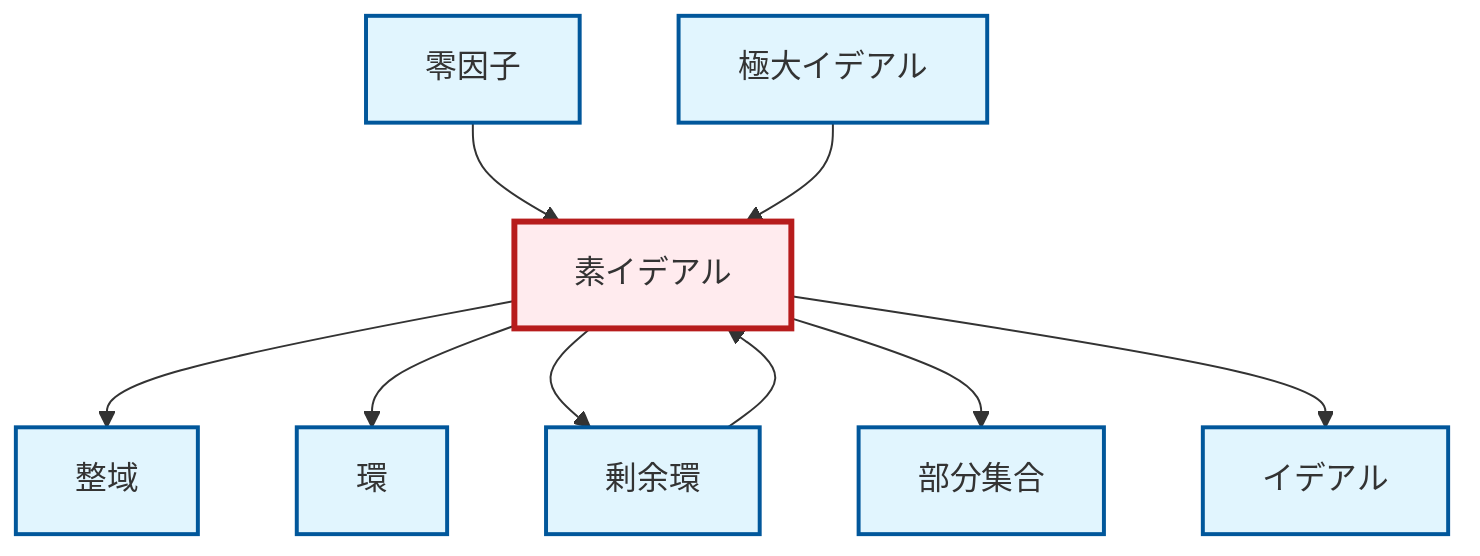 graph TD
    classDef definition fill:#e1f5fe,stroke:#01579b,stroke-width:2px
    classDef theorem fill:#f3e5f5,stroke:#4a148c,stroke-width:2px
    classDef axiom fill:#fff3e0,stroke:#e65100,stroke-width:2px
    classDef example fill:#e8f5e9,stroke:#1b5e20,stroke-width:2px
    classDef current fill:#ffebee,stroke:#b71c1c,stroke-width:3px
    def-integral-domain["整域"]:::definition
    def-subset["部分集合"]:::definition
    def-zero-divisor["零因子"]:::definition
    def-ring["環"]:::definition
    def-maximal-ideal["極大イデアル"]:::definition
    def-ideal["イデアル"]:::definition
    def-quotient-ring["剰余環"]:::definition
    def-prime-ideal["素イデアル"]:::definition
    def-zero-divisor --> def-prime-ideal
    def-prime-ideal --> def-integral-domain
    def-prime-ideal --> def-ring
    def-quotient-ring --> def-prime-ideal
    def-maximal-ideal --> def-prime-ideal
    def-prime-ideal --> def-quotient-ring
    def-prime-ideal --> def-subset
    def-prime-ideal --> def-ideal
    class def-prime-ideal current